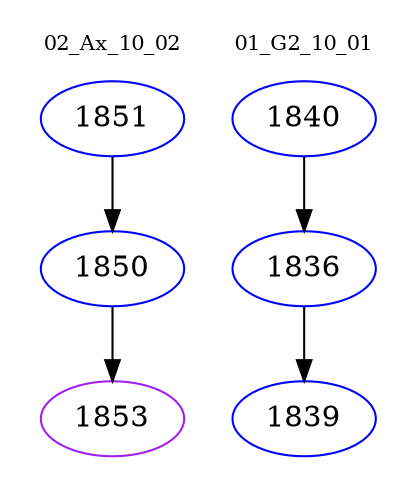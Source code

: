 digraph{
subgraph cluster_0 {
color = white
label = "02_Ax_10_02";
fontsize=10;
T0_1851 [label="1851", color="blue"]
T0_1851 -> T0_1850 [color="black"]
T0_1850 [label="1850", color="blue"]
T0_1850 -> T0_1853 [color="black"]
T0_1853 [label="1853", color="purple"]
}
subgraph cluster_1 {
color = white
label = "01_G2_10_01";
fontsize=10;
T1_1840 [label="1840", color="blue"]
T1_1840 -> T1_1836 [color="black"]
T1_1836 [label="1836", color="blue"]
T1_1836 -> T1_1839 [color="black"]
T1_1839 [label="1839", color="blue"]
}
}

